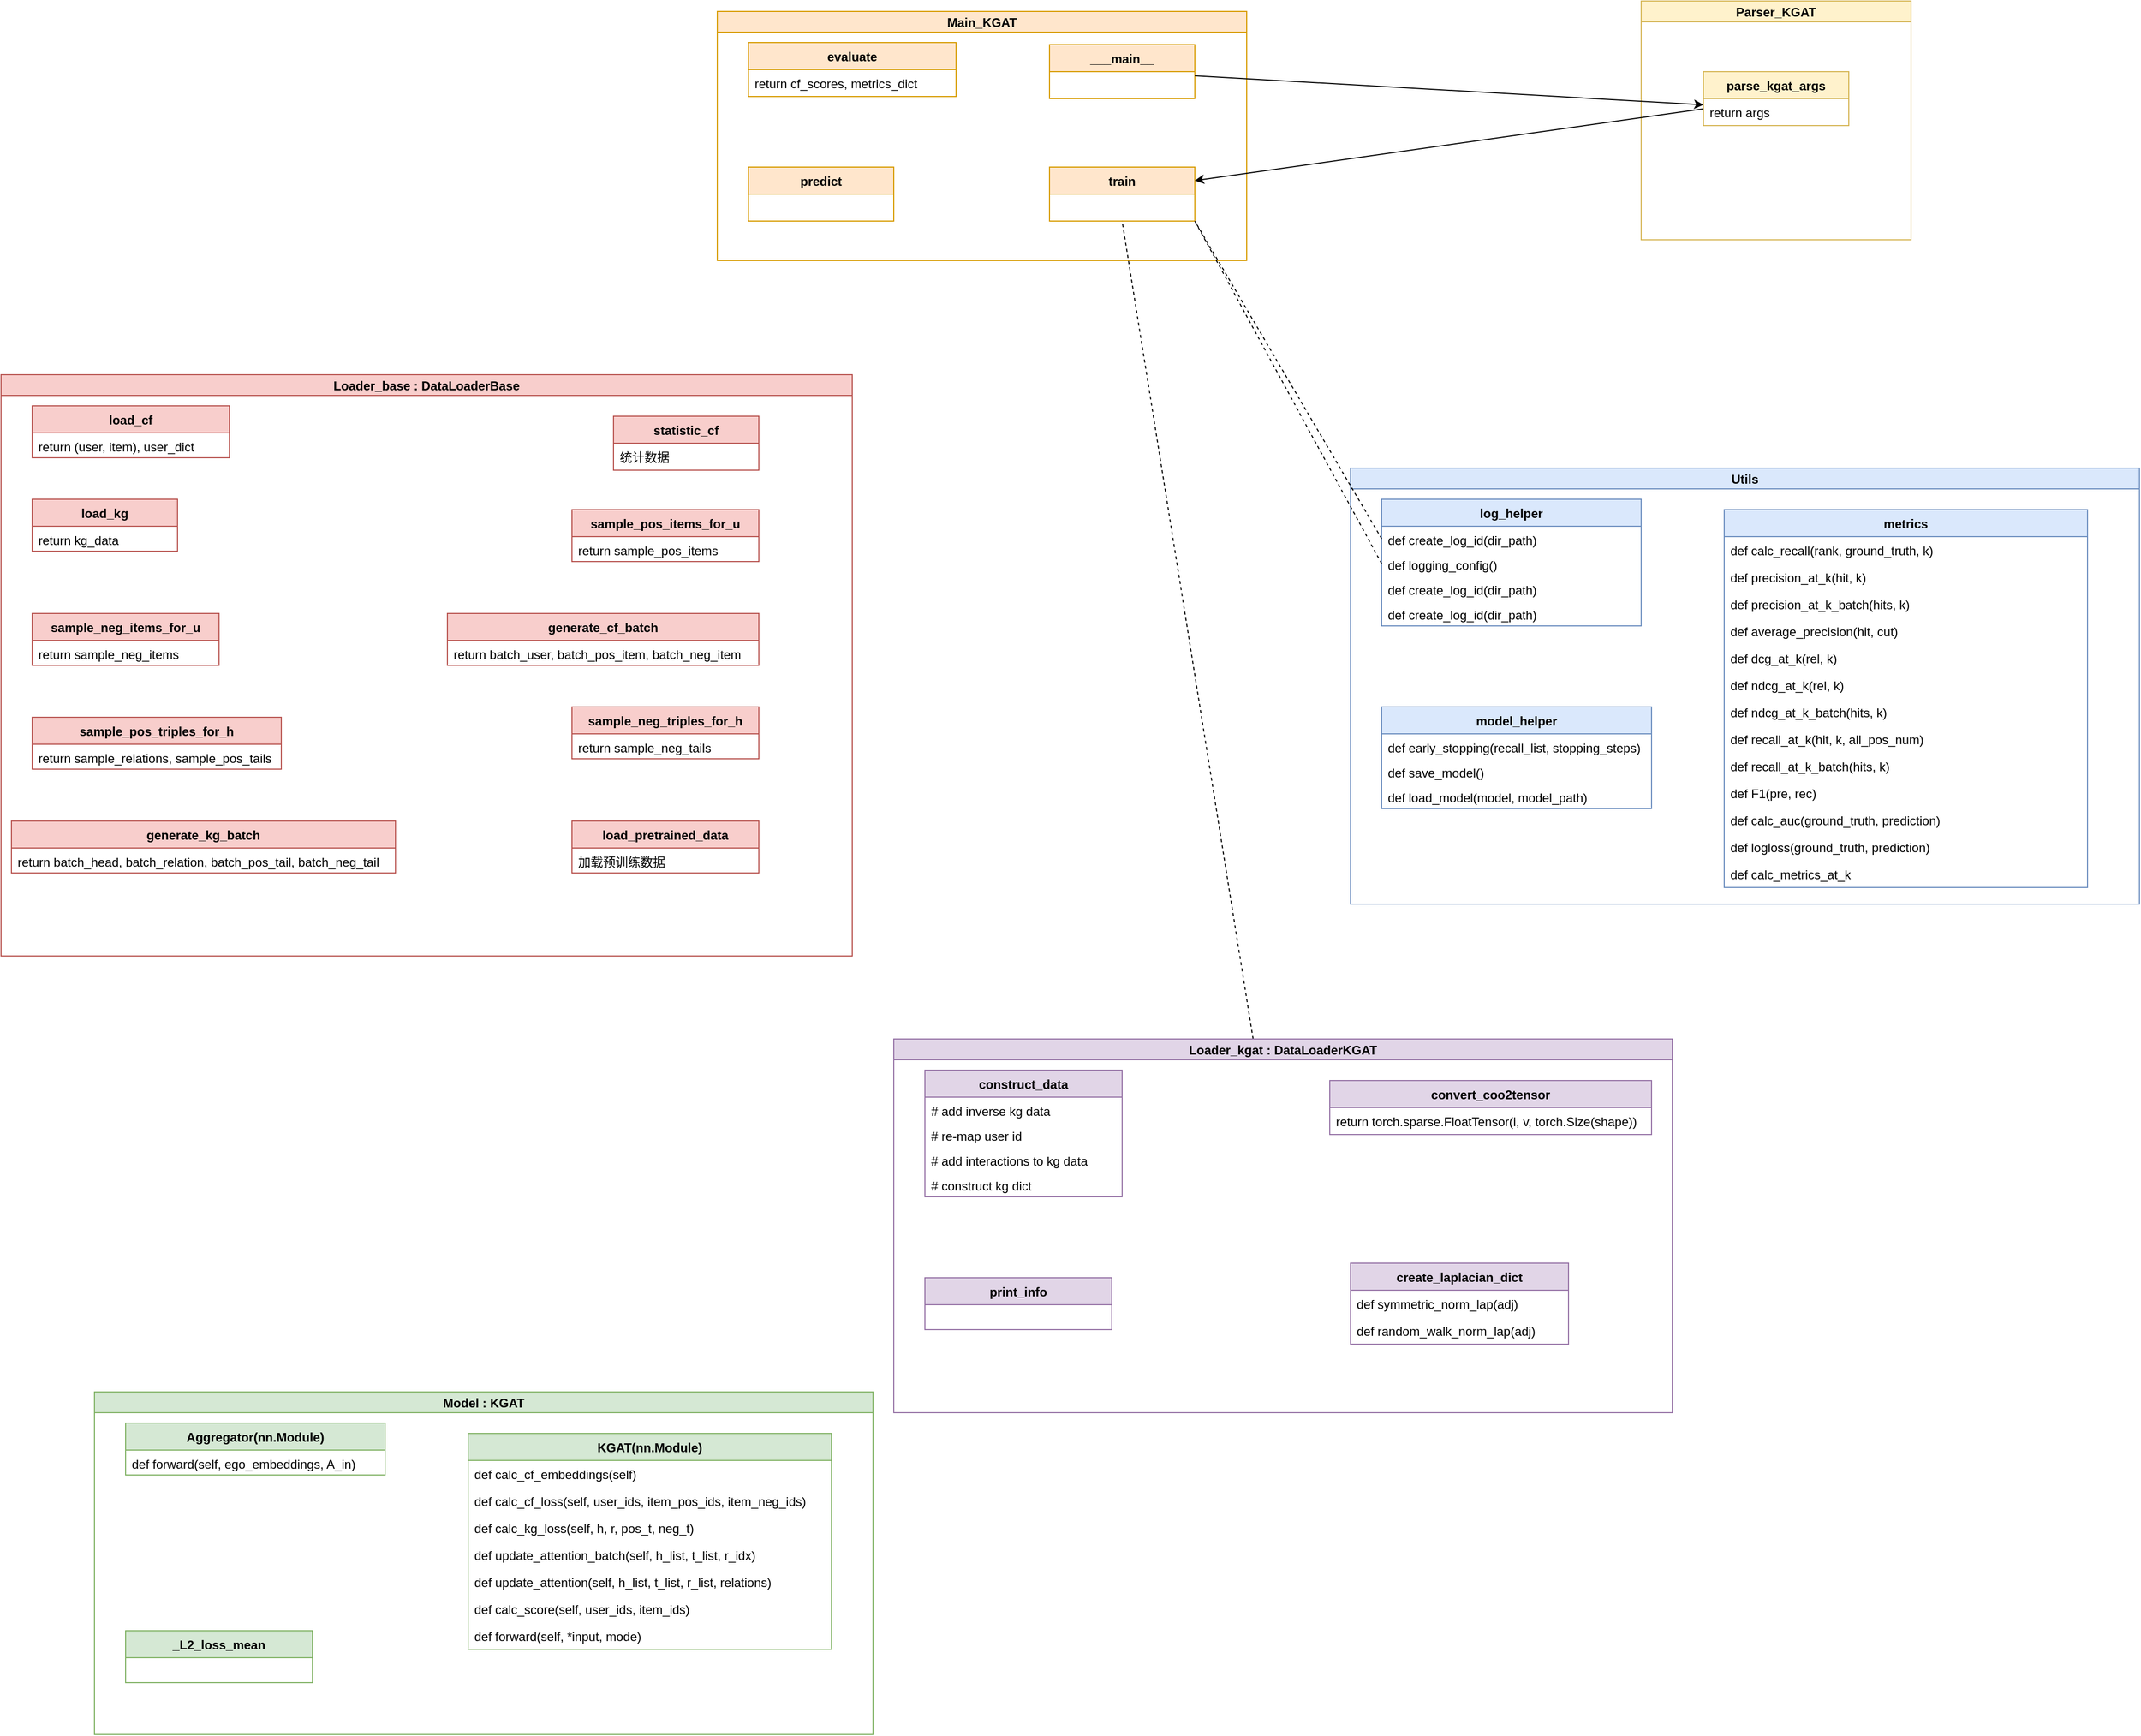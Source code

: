 <mxfile version="20.5.1" type="github">
  <diagram id="HvYnHT6d6fSKdx_S830e" name="第 1 页">
    <mxGraphModel dx="2221" dy="772" grid="1" gridSize="10" guides="1" tooltips="1" connect="1" arrows="1" fold="1" page="1" pageScale="1" pageWidth="827" pageHeight="1169" math="0" shadow="0">
      <root>
        <mxCell id="0" />
        <mxCell id="1" parent="0" />
        <mxCell id="Orb3IOBe8kNsTbs5YjRL-1" value="Main_KGAT" style="swimlane;startSize=20;horizontal=1;containerType=tree;fillColor=#ffe6cc;strokeColor=#d79b00;" vertex="1" parent="1">
          <mxGeometry x="290" y="130" width="510" height="240" as="geometry" />
        </mxCell>
        <mxCell id="Orb3IOBe8kNsTbs5YjRL-5" value="evaluate" style="swimlane;fontStyle=1;childLayout=stackLayout;horizontal=1;startSize=26;fillColor=#ffe6cc;horizontalStack=0;resizeParent=1;resizeParentMax=0;resizeLast=0;collapsible=1;marginBottom=0;strokeColor=#d79b00;" vertex="1" parent="Orb3IOBe8kNsTbs5YjRL-1">
          <mxGeometry x="30" y="30" width="200" height="52" as="geometry" />
        </mxCell>
        <mxCell id="Orb3IOBe8kNsTbs5YjRL-123" value="return cf_scores, metrics_dict" style="text;strokeColor=none;fillColor=none;align=left;verticalAlign=top;spacingLeft=4;spacingRight=4;overflow=hidden;rotatable=0;points=[[0,0.5],[1,0.5]];portConstraint=eastwest;" vertex="1" parent="Orb3IOBe8kNsTbs5YjRL-5">
          <mxGeometry y="26" width="200" height="26" as="geometry" />
        </mxCell>
        <mxCell id="Orb3IOBe8kNsTbs5YjRL-9" value="train" style="swimlane;fontStyle=1;childLayout=stackLayout;horizontal=1;startSize=26;fillColor=#ffe6cc;horizontalStack=0;resizeParent=1;resizeParentMax=0;resizeLast=0;collapsible=1;marginBottom=0;strokeColor=#d79b00;" vertex="1" parent="Orb3IOBe8kNsTbs5YjRL-1">
          <mxGeometry x="320" y="150" width="140" height="52" as="geometry" />
        </mxCell>
        <mxCell id="Orb3IOBe8kNsTbs5YjRL-13" value="predict" style="swimlane;fontStyle=1;childLayout=stackLayout;horizontal=1;startSize=26;fillColor=#ffe6cc;horizontalStack=0;resizeParent=1;resizeParentMax=0;resizeLast=0;collapsible=1;marginBottom=0;strokeColor=#d79b00;" vertex="1" parent="Orb3IOBe8kNsTbs5YjRL-1">
          <mxGeometry x="30" y="150" width="140" height="52" as="geometry" />
        </mxCell>
        <mxCell id="Orb3IOBe8kNsTbs5YjRL-17" value="___main__" style="swimlane;fontStyle=1;childLayout=stackLayout;horizontal=1;startSize=26;fillColor=#ffe6cc;horizontalStack=0;resizeParent=1;resizeParentMax=0;resizeLast=0;collapsible=1;marginBottom=0;strokeColor=#d79b00;" vertex="1" parent="Orb3IOBe8kNsTbs5YjRL-1">
          <mxGeometry x="320" y="32" width="140" height="52" as="geometry" />
        </mxCell>
        <mxCell id="Orb3IOBe8kNsTbs5YjRL-18" value="Parser_KGAT" style="swimlane;startSize=20;horizontal=1;containerType=tree;fillColor=#fff2cc;strokeColor=#d6b656;" vertex="1" parent="1">
          <mxGeometry x="1180" y="120" width="260" height="230" as="geometry" />
        </mxCell>
        <mxCell id="Orb3IOBe8kNsTbs5YjRL-19" value="parse_kgat_args" style="swimlane;fontStyle=1;childLayout=stackLayout;horizontal=1;startSize=26;fillColor=#fff2cc;horizontalStack=0;resizeParent=1;resizeParentMax=0;resizeLast=0;collapsible=1;marginBottom=0;strokeColor=#d6b656;" vertex="1" parent="Orb3IOBe8kNsTbs5YjRL-18">
          <mxGeometry x="60" y="68" width="140" height="52" as="geometry" />
        </mxCell>
        <mxCell id="Orb3IOBe8kNsTbs5YjRL-96" value="return args" style="text;strokeColor=none;fillColor=none;align=left;verticalAlign=top;spacingLeft=4;spacingRight=4;overflow=hidden;rotatable=0;points=[[0,0.5],[1,0.5]];portConstraint=eastwest;" vertex="1" parent="Orb3IOBe8kNsTbs5YjRL-19">
          <mxGeometry y="26" width="140" height="26" as="geometry" />
        </mxCell>
        <mxCell id="Orb3IOBe8kNsTbs5YjRL-23" value="Loader_base : DataLoaderBase" style="swimlane;startSize=20;horizontal=1;containerType=tree;fillColor=#f8cecc;strokeColor=#b85450;" vertex="1" parent="1">
          <mxGeometry x="-400" y="480" width="820" height="560" as="geometry" />
        </mxCell>
        <mxCell id="Orb3IOBe8kNsTbs5YjRL-24" value="load_cf" style="swimlane;fontStyle=1;childLayout=stackLayout;horizontal=1;startSize=26;fillColor=#f8cecc;horizontalStack=0;resizeParent=1;resizeParentMax=0;resizeLast=0;collapsible=1;marginBottom=0;strokeColor=#b85450;" vertex="1" parent="Orb3IOBe8kNsTbs5YjRL-23">
          <mxGeometry x="30" y="30" width="190" height="50" as="geometry" />
        </mxCell>
        <mxCell id="Orb3IOBe8kNsTbs5YjRL-42" value="return (user, item), user_dict" style="text;strokeColor=none;fillColor=none;align=left;verticalAlign=top;spacingLeft=4;spacingRight=4;overflow=hidden;rotatable=0;points=[[0,0.5],[1,0.5]];portConstraint=eastwest;" vertex="1" parent="Orb3IOBe8kNsTbs5YjRL-24">
          <mxGeometry y="26" width="190" height="24" as="geometry" />
        </mxCell>
        <mxCell id="Orb3IOBe8kNsTbs5YjRL-26" value="load_kg" style="swimlane;fontStyle=1;childLayout=stackLayout;horizontal=1;startSize=26;fillColor=#f8cecc;horizontalStack=0;resizeParent=1;resizeParentMax=0;resizeLast=0;collapsible=1;marginBottom=0;strokeColor=#b85450;" vertex="1" parent="Orb3IOBe8kNsTbs5YjRL-23">
          <mxGeometry x="30" y="120" width="140" height="50" as="geometry" />
        </mxCell>
        <mxCell id="Orb3IOBe8kNsTbs5YjRL-44" value="return kg_data" style="text;strokeColor=none;fillColor=none;align=left;verticalAlign=top;spacingLeft=4;spacingRight=4;overflow=hidden;rotatable=0;points=[[0,0.5],[1,0.5]];portConstraint=eastwest;" vertex="1" parent="Orb3IOBe8kNsTbs5YjRL-26">
          <mxGeometry y="26" width="140" height="24" as="geometry" />
        </mxCell>
        <mxCell id="Orb3IOBe8kNsTbs5YjRL-28" value="sample_neg_items_for_u" style="swimlane;fontStyle=1;childLayout=stackLayout;horizontal=1;startSize=26;fillColor=#f8cecc;horizontalStack=0;resizeParent=1;resizeParentMax=0;resizeLast=0;collapsible=1;marginBottom=0;strokeColor=#b85450;" vertex="1" parent="Orb3IOBe8kNsTbs5YjRL-23">
          <mxGeometry x="30" y="230" width="180" height="50" as="geometry" />
        </mxCell>
        <mxCell id="Orb3IOBe8kNsTbs5YjRL-46" value="return sample_neg_items" style="text;strokeColor=none;fillColor=none;align=left;verticalAlign=top;spacingLeft=4;spacingRight=4;overflow=hidden;rotatable=0;points=[[0,0.5],[1,0.5]];portConstraint=eastwest;" vertex="1" parent="Orb3IOBe8kNsTbs5YjRL-28">
          <mxGeometry y="26" width="180" height="24" as="geometry" />
        </mxCell>
        <mxCell id="Orb3IOBe8kNsTbs5YjRL-29" value="generate_cf_batch" style="swimlane;fontStyle=1;childLayout=stackLayout;horizontal=1;startSize=26;fillColor=#f8cecc;horizontalStack=0;resizeParent=1;resizeParentMax=0;resizeLast=0;collapsible=1;marginBottom=0;strokeColor=#b85450;" vertex="1" parent="Orb3IOBe8kNsTbs5YjRL-23">
          <mxGeometry x="430" y="230" width="300" height="50" as="geometry" />
        </mxCell>
        <mxCell id="Orb3IOBe8kNsTbs5YjRL-47" value="return batch_user, batch_pos_item, batch_neg_item" style="text;strokeColor=none;fillColor=none;align=left;verticalAlign=top;spacingLeft=4;spacingRight=4;overflow=hidden;rotatable=0;points=[[0,0.5],[1,0.5]];portConstraint=eastwest;" vertex="1" parent="Orb3IOBe8kNsTbs5YjRL-29">
          <mxGeometry y="26" width="300" height="24" as="geometry" />
        </mxCell>
        <mxCell id="Orb3IOBe8kNsTbs5YjRL-30" value="sample_pos_triples_for_h" style="swimlane;fontStyle=1;childLayout=stackLayout;horizontal=1;startSize=26;fillColor=#f8cecc;horizontalStack=0;resizeParent=1;resizeParentMax=0;resizeLast=0;collapsible=1;marginBottom=0;strokeColor=#b85450;" vertex="1" parent="Orb3IOBe8kNsTbs5YjRL-23">
          <mxGeometry x="30" y="330" width="240" height="50" as="geometry" />
        </mxCell>
        <mxCell id="Orb3IOBe8kNsTbs5YjRL-48" value="return sample_relations, sample_pos_tails" style="text;strokeColor=none;fillColor=none;align=left;verticalAlign=top;spacingLeft=4;spacingRight=4;overflow=hidden;rotatable=0;points=[[0,0.5],[1,0.5]];portConstraint=eastwest;" vertex="1" parent="Orb3IOBe8kNsTbs5YjRL-30">
          <mxGeometry y="26" width="240" height="24" as="geometry" />
        </mxCell>
        <mxCell id="Orb3IOBe8kNsTbs5YjRL-31" value="sample_neg_triples_for_h" style="swimlane;fontStyle=1;childLayout=stackLayout;horizontal=1;startSize=26;fillColor=#f8cecc;horizontalStack=0;resizeParent=1;resizeParentMax=0;resizeLast=0;collapsible=1;marginBottom=0;strokeColor=#b85450;" vertex="1" parent="Orb3IOBe8kNsTbs5YjRL-23">
          <mxGeometry x="550" y="320" width="180" height="50" as="geometry" />
        </mxCell>
        <mxCell id="Orb3IOBe8kNsTbs5YjRL-49" value="return sample_neg_tails" style="text;strokeColor=none;fillColor=none;align=left;verticalAlign=top;spacingLeft=4;spacingRight=4;overflow=hidden;rotatable=0;points=[[0,0.5],[1,0.5]];portConstraint=eastwest;" vertex="1" parent="Orb3IOBe8kNsTbs5YjRL-31">
          <mxGeometry y="26" width="180" height="24" as="geometry" />
        </mxCell>
        <mxCell id="Orb3IOBe8kNsTbs5YjRL-32" value="generate_kg_batch" style="swimlane;fontStyle=1;childLayout=stackLayout;horizontal=1;startSize=26;fillColor=#f8cecc;horizontalStack=0;resizeParent=1;resizeParentMax=0;resizeLast=0;collapsible=1;marginBottom=0;strokeColor=#b85450;" vertex="1" parent="Orb3IOBe8kNsTbs5YjRL-23">
          <mxGeometry x="10" y="430" width="370" height="50" as="geometry" />
        </mxCell>
        <mxCell id="Orb3IOBe8kNsTbs5YjRL-50" value="return batch_head, batch_relation, batch_pos_tail, batch_neg_tail" style="text;strokeColor=none;fillColor=none;align=left;verticalAlign=top;spacingLeft=4;spacingRight=4;overflow=hidden;rotatable=0;points=[[0,0.5],[1,0.5]];portConstraint=eastwest;" vertex="1" parent="Orb3IOBe8kNsTbs5YjRL-32">
          <mxGeometry y="26" width="370" height="24" as="geometry" />
        </mxCell>
        <mxCell id="Orb3IOBe8kNsTbs5YjRL-33" value="load_pretrained_data" style="swimlane;fontStyle=1;childLayout=stackLayout;horizontal=1;startSize=26;fillColor=#f8cecc;horizontalStack=0;resizeParent=1;resizeParentMax=0;resizeLast=0;collapsible=1;marginBottom=0;strokeColor=#b85450;" vertex="1" parent="Orb3IOBe8kNsTbs5YjRL-23">
          <mxGeometry x="550" y="430" width="180" height="50" as="geometry" />
        </mxCell>
        <mxCell id="Orb3IOBe8kNsTbs5YjRL-51" value="加载预训练数据" style="text;strokeColor=none;fillColor=none;align=left;verticalAlign=top;spacingLeft=4;spacingRight=4;overflow=hidden;rotatable=0;points=[[0,0.5],[1,0.5]];portConstraint=eastwest;" vertex="1" parent="Orb3IOBe8kNsTbs5YjRL-33">
          <mxGeometry y="26" width="180" height="24" as="geometry" />
        </mxCell>
        <mxCell id="Orb3IOBe8kNsTbs5YjRL-25" value="statistic_cf" style="swimlane;fontStyle=1;childLayout=stackLayout;horizontal=1;startSize=26;fillColor=#f8cecc;horizontalStack=0;resizeParent=1;resizeParentMax=0;resizeLast=0;collapsible=1;marginBottom=0;strokeColor=#b85450;" vertex="1" parent="Orb3IOBe8kNsTbs5YjRL-23">
          <mxGeometry x="590" y="40" width="140" height="52" as="geometry" />
        </mxCell>
        <mxCell id="Orb3IOBe8kNsTbs5YjRL-39" value="统计数据" style="text;strokeColor=none;fillColor=none;align=left;verticalAlign=top;spacingLeft=4;spacingRight=4;overflow=hidden;rotatable=0;points=[[0,0.5],[1,0.5]];portConstraint=eastwest;" vertex="1" parent="Orb3IOBe8kNsTbs5YjRL-25">
          <mxGeometry y="26" width="140" height="26" as="geometry" />
        </mxCell>
        <mxCell id="Orb3IOBe8kNsTbs5YjRL-27" value="sample_pos_items_for_u" style="swimlane;fontStyle=1;childLayout=stackLayout;horizontal=1;startSize=26;fillColor=#f8cecc;horizontalStack=0;resizeParent=1;resizeParentMax=0;resizeLast=0;collapsible=1;marginBottom=0;strokeColor=#b85450;" vertex="1" parent="Orb3IOBe8kNsTbs5YjRL-23">
          <mxGeometry x="550" y="130" width="180" height="50" as="geometry" />
        </mxCell>
        <mxCell id="Orb3IOBe8kNsTbs5YjRL-45" value="return sample_pos_items" style="text;strokeColor=none;fillColor=none;align=left;verticalAlign=top;spacingLeft=4;spacingRight=4;overflow=hidden;rotatable=0;points=[[0,0.5],[1,0.5]];portConstraint=eastwest;" vertex="1" parent="Orb3IOBe8kNsTbs5YjRL-27">
          <mxGeometry y="26" width="180" height="24" as="geometry" />
        </mxCell>
        <mxCell id="Orb3IOBe8kNsTbs5YjRL-132" style="edgeStyle=none;rounded=0;orthogonalLoop=1;jettySize=auto;html=1;entryX=0.5;entryY=1;entryDx=0;entryDy=0;dashed=1;endArrow=none;endFill=0;" edge="1" parent="1" source="Orb3IOBe8kNsTbs5YjRL-52" target="Orb3IOBe8kNsTbs5YjRL-9">
          <mxGeometry relative="1" as="geometry" />
        </mxCell>
        <mxCell id="Orb3IOBe8kNsTbs5YjRL-52" value="Loader_kgat : DataLoaderKGAT" style="swimlane;startSize=20;horizontal=1;containerType=tree;fillColor=#e1d5e7;strokeColor=#9673a6;" vertex="1" parent="1">
          <mxGeometry x="460" y="1120" width="750" height="360" as="geometry" />
        </mxCell>
        <mxCell id="Orb3IOBe8kNsTbs5YjRL-53" value="construct_data" style="swimlane;fontStyle=1;childLayout=stackLayout;horizontal=1;startSize=26;fillColor=#e1d5e7;horizontalStack=0;resizeParent=1;resizeParentMax=0;resizeLast=0;collapsible=1;marginBottom=0;strokeColor=#9673a6;" vertex="1" parent="Orb3IOBe8kNsTbs5YjRL-52">
          <mxGeometry x="30" y="30" width="190" height="122" as="geometry" />
        </mxCell>
        <mxCell id="Orb3IOBe8kNsTbs5YjRL-54" value="# add inverse kg data" style="text;strokeColor=none;fillColor=none;align=left;verticalAlign=top;spacingLeft=4;spacingRight=4;overflow=hidden;rotatable=0;points=[[0,0.5],[1,0.5]];portConstraint=eastwest;" vertex="1" parent="Orb3IOBe8kNsTbs5YjRL-53">
          <mxGeometry y="26" width="190" height="24" as="geometry" />
        </mxCell>
        <mxCell id="Orb3IOBe8kNsTbs5YjRL-74" value="# re-map user id" style="text;strokeColor=none;fillColor=none;align=left;verticalAlign=top;spacingLeft=4;spacingRight=4;overflow=hidden;rotatable=0;points=[[0,0.5],[1,0.5]];portConstraint=eastwest;" vertex="1" parent="Orb3IOBe8kNsTbs5YjRL-53">
          <mxGeometry y="50" width="190" height="24" as="geometry" />
        </mxCell>
        <mxCell id="Orb3IOBe8kNsTbs5YjRL-75" value="# add interactions to kg data" style="text;strokeColor=none;fillColor=none;align=left;verticalAlign=top;spacingLeft=4;spacingRight=4;overflow=hidden;rotatable=0;points=[[0,0.5],[1,0.5]];portConstraint=eastwest;" vertex="1" parent="Orb3IOBe8kNsTbs5YjRL-53">
          <mxGeometry y="74" width="190" height="24" as="geometry" />
        </mxCell>
        <mxCell id="Orb3IOBe8kNsTbs5YjRL-76" value="# construct kg dict" style="text;strokeColor=none;fillColor=none;align=left;verticalAlign=top;spacingLeft=4;spacingRight=4;overflow=hidden;rotatable=0;points=[[0,0.5],[1,0.5]];portConstraint=eastwest;" vertex="1" parent="Orb3IOBe8kNsTbs5YjRL-53">
          <mxGeometry y="98" width="190" height="24" as="geometry" />
        </mxCell>
        <mxCell id="Orb3IOBe8kNsTbs5YjRL-57" value="print_info" style="swimlane;fontStyle=1;childLayout=stackLayout;horizontal=1;startSize=26;fillColor=#e1d5e7;horizontalStack=0;resizeParent=1;resizeParentMax=0;resizeLast=0;collapsible=1;marginBottom=0;strokeColor=#9673a6;" vertex="1" parent="Orb3IOBe8kNsTbs5YjRL-52">
          <mxGeometry x="30" y="230" width="180" height="50" as="geometry" />
        </mxCell>
        <mxCell id="Orb3IOBe8kNsTbs5YjRL-69" value="convert_coo2tensor" style="swimlane;fontStyle=1;childLayout=stackLayout;horizontal=1;startSize=26;fillColor=#e1d5e7;horizontalStack=0;resizeParent=1;resizeParentMax=0;resizeLast=0;collapsible=1;marginBottom=0;strokeColor=#9673a6;" vertex="1" parent="Orb3IOBe8kNsTbs5YjRL-52">
          <mxGeometry x="420" y="40" width="310" height="52" as="geometry" />
        </mxCell>
        <mxCell id="Orb3IOBe8kNsTbs5YjRL-70" value="return torch.sparse.FloatTensor(i, v, torch.Size(shape))" style="text;strokeColor=none;fillColor=none;align=left;verticalAlign=top;spacingLeft=4;spacingRight=4;overflow=hidden;rotatable=0;points=[[0,0.5],[1,0.5]];portConstraint=eastwest;" vertex="1" parent="Orb3IOBe8kNsTbs5YjRL-69">
          <mxGeometry y="26" width="310" height="26" as="geometry" />
        </mxCell>
        <mxCell id="Orb3IOBe8kNsTbs5YjRL-71" value="create_laplacian_dict" style="swimlane;fontStyle=1;childLayout=stackLayout;horizontal=1;startSize=26;fillColor=#e1d5e7;horizontalStack=0;resizeParent=1;resizeParentMax=0;resizeLast=0;collapsible=1;marginBottom=0;strokeColor=#9673a6;" vertex="1" parent="Orb3IOBe8kNsTbs5YjRL-52">
          <mxGeometry x="440" y="216" width="210" height="78" as="geometry" />
        </mxCell>
        <mxCell id="Orb3IOBe8kNsTbs5YjRL-77" value="def symmetric_norm_lap(adj)" style="text;strokeColor=none;fillColor=none;align=left;verticalAlign=top;spacingLeft=4;spacingRight=4;overflow=hidden;rotatable=0;points=[[0,0.5],[1,0.5]];portConstraint=eastwest;" vertex="1" parent="Orb3IOBe8kNsTbs5YjRL-71">
          <mxGeometry y="26" width="210" height="26" as="geometry" />
        </mxCell>
        <mxCell id="Orb3IOBe8kNsTbs5YjRL-78" value="def random_walk_norm_lap(adj)" style="text;strokeColor=none;fillColor=none;align=left;verticalAlign=top;spacingLeft=4;spacingRight=4;overflow=hidden;rotatable=0;points=[[0,0.5],[1,0.5]];portConstraint=eastwest;" vertex="1" parent="Orb3IOBe8kNsTbs5YjRL-71">
          <mxGeometry y="52" width="210" height="26" as="geometry" />
        </mxCell>
        <mxCell id="Orb3IOBe8kNsTbs5YjRL-79" value="Model : KGAT" style="swimlane;startSize=20;horizontal=1;containerType=tree;fillColor=#d5e8d4;strokeColor=#82b366;" vertex="1" parent="1">
          <mxGeometry x="-310" y="1460" width="750" height="330" as="geometry" />
        </mxCell>
        <mxCell id="Orb3IOBe8kNsTbs5YjRL-80" value="Aggregator(nn.Module)" style="swimlane;fontStyle=1;childLayout=stackLayout;horizontal=1;startSize=26;fillColor=#d5e8d4;horizontalStack=0;resizeParent=1;resizeParentMax=0;resizeLast=0;collapsible=1;marginBottom=0;strokeColor=#82b366;" vertex="1" parent="Orb3IOBe8kNsTbs5YjRL-79">
          <mxGeometry x="30" y="30" width="250" height="50" as="geometry" />
        </mxCell>
        <mxCell id="Orb3IOBe8kNsTbs5YjRL-81" value="def forward(self, ego_embeddings, A_in)" style="text;strokeColor=none;fillColor=none;align=left;verticalAlign=top;spacingLeft=4;spacingRight=4;overflow=hidden;rotatable=0;points=[[0,0.5],[1,0.5]];portConstraint=eastwest;" vertex="1" parent="Orb3IOBe8kNsTbs5YjRL-80">
          <mxGeometry y="26" width="250" height="24" as="geometry" />
        </mxCell>
        <mxCell id="Orb3IOBe8kNsTbs5YjRL-85" value="_L2_loss_mean" style="swimlane;fontStyle=1;childLayout=stackLayout;horizontal=1;startSize=26;fillColor=#d5e8d4;horizontalStack=0;resizeParent=1;resizeParentMax=0;resizeLast=0;collapsible=1;marginBottom=0;strokeColor=#82b366;" vertex="1" parent="Orb3IOBe8kNsTbs5YjRL-79">
          <mxGeometry x="30" y="230" width="180" height="50" as="geometry" />
        </mxCell>
        <mxCell id="Orb3IOBe8kNsTbs5YjRL-88" value="KGAT(nn.Module)" style="swimlane;fontStyle=1;childLayout=stackLayout;horizontal=1;startSize=26;fillColor=#d5e8d4;horizontalStack=0;resizeParent=1;resizeParentMax=0;resizeLast=0;collapsible=1;marginBottom=0;strokeColor=#82b366;" vertex="1" parent="Orb3IOBe8kNsTbs5YjRL-79">
          <mxGeometry x="360" y="40" width="350" height="208" as="geometry" />
        </mxCell>
        <mxCell id="Orb3IOBe8kNsTbs5YjRL-89" value="def calc_cf_embeddings(self)" style="text;strokeColor=none;fillColor=none;align=left;verticalAlign=top;spacingLeft=4;spacingRight=4;overflow=hidden;rotatable=0;points=[[0,0.5],[1,0.5]];portConstraint=eastwest;" vertex="1" parent="Orb3IOBe8kNsTbs5YjRL-88">
          <mxGeometry y="26" width="350" height="26" as="geometry" />
        </mxCell>
        <mxCell id="Orb3IOBe8kNsTbs5YjRL-90" value="def calc_cf_loss(self, user_ids, item_pos_ids, item_neg_ids)" style="text;strokeColor=none;fillColor=none;align=left;verticalAlign=top;spacingLeft=4;spacingRight=4;overflow=hidden;rotatable=0;points=[[0,0.5],[1,0.5]];portConstraint=eastwest;" vertex="1" parent="Orb3IOBe8kNsTbs5YjRL-88">
          <mxGeometry y="52" width="350" height="26" as="geometry" />
        </mxCell>
        <mxCell id="Orb3IOBe8kNsTbs5YjRL-91" value="def calc_kg_loss(self, h, r, pos_t, neg_t)" style="text;strokeColor=none;fillColor=none;align=left;verticalAlign=top;spacingLeft=4;spacingRight=4;overflow=hidden;rotatable=0;points=[[0,0.5],[1,0.5]];portConstraint=eastwest;" vertex="1" parent="Orb3IOBe8kNsTbs5YjRL-88">
          <mxGeometry y="78" width="350" height="26" as="geometry" />
        </mxCell>
        <mxCell id="Orb3IOBe8kNsTbs5YjRL-92" value="def update_attention_batch(self, h_list, t_list, r_idx)" style="text;strokeColor=none;fillColor=none;align=left;verticalAlign=top;spacingLeft=4;spacingRight=4;overflow=hidden;rotatable=0;points=[[0,0.5],[1,0.5]];portConstraint=eastwest;" vertex="1" parent="Orb3IOBe8kNsTbs5YjRL-88">
          <mxGeometry y="104" width="350" height="26" as="geometry" />
        </mxCell>
        <mxCell id="Orb3IOBe8kNsTbs5YjRL-93" value="def update_attention(self, h_list, t_list, r_list, relations)" style="text;strokeColor=none;fillColor=none;align=left;verticalAlign=top;spacingLeft=4;spacingRight=4;overflow=hidden;rotatable=0;points=[[0,0.5],[1,0.5]];portConstraint=eastwest;" vertex="1" parent="Orb3IOBe8kNsTbs5YjRL-88">
          <mxGeometry y="130" width="350" height="26" as="geometry" />
        </mxCell>
        <mxCell id="Orb3IOBe8kNsTbs5YjRL-94" value="def calc_score(self, user_ids, item_ids)" style="text;strokeColor=none;fillColor=none;align=left;verticalAlign=top;spacingLeft=4;spacingRight=4;overflow=hidden;rotatable=0;points=[[0,0.5],[1,0.5]];portConstraint=eastwest;" vertex="1" parent="Orb3IOBe8kNsTbs5YjRL-88">
          <mxGeometry y="156" width="350" height="26" as="geometry" />
        </mxCell>
        <mxCell id="Orb3IOBe8kNsTbs5YjRL-95" value="def forward(self, *input, mode)" style="text;strokeColor=none;fillColor=none;align=left;verticalAlign=top;spacingLeft=4;spacingRight=4;overflow=hidden;rotatable=0;points=[[0,0.5],[1,0.5]];portConstraint=eastwest;" vertex="1" parent="Orb3IOBe8kNsTbs5YjRL-88">
          <mxGeometry y="182" width="350" height="26" as="geometry" />
        </mxCell>
        <mxCell id="Orb3IOBe8kNsTbs5YjRL-97" value="Utils" style="swimlane;startSize=20;horizontal=1;containerType=tree;fillColor=#dae8fc;strokeColor=#6c8ebf;" vertex="1" parent="1">
          <mxGeometry x="900" y="570" width="760" height="420" as="geometry" />
        </mxCell>
        <mxCell id="Orb3IOBe8kNsTbs5YjRL-98" value="log_helper" style="swimlane;fontStyle=1;childLayout=stackLayout;horizontal=1;startSize=26;fillColor=#dae8fc;horizontalStack=0;resizeParent=1;resizeParentMax=0;resizeLast=0;collapsible=1;marginBottom=0;strokeColor=#6c8ebf;" vertex="1" parent="Orb3IOBe8kNsTbs5YjRL-97">
          <mxGeometry x="30" y="30" width="250" height="122" as="geometry" />
        </mxCell>
        <mxCell id="Orb3IOBe8kNsTbs5YjRL-99" value="def create_log_id(dir_path)" style="text;strokeColor=none;fillColor=none;align=left;verticalAlign=top;spacingLeft=4;spacingRight=4;overflow=hidden;rotatable=0;points=[[0,0.5],[1,0.5]];portConstraint=eastwest;" vertex="1" parent="Orb3IOBe8kNsTbs5YjRL-98">
          <mxGeometry y="26" width="250" height="24" as="geometry" />
        </mxCell>
        <mxCell id="Orb3IOBe8kNsTbs5YjRL-109" value="def logging_config()" style="text;strokeColor=none;fillColor=none;align=left;verticalAlign=top;spacingLeft=4;spacingRight=4;overflow=hidden;rotatable=0;points=[[0,0.5],[1,0.5]];portConstraint=eastwest;" vertex="1" parent="Orb3IOBe8kNsTbs5YjRL-98">
          <mxGeometry y="50" width="250" height="24" as="geometry" />
        </mxCell>
        <mxCell id="Orb3IOBe8kNsTbs5YjRL-110" value="def create_log_id(dir_path)" style="text;strokeColor=none;fillColor=none;align=left;verticalAlign=top;spacingLeft=4;spacingRight=4;overflow=hidden;rotatable=0;points=[[0,0.5],[1,0.5]];portConstraint=eastwest;" vertex="1" parent="Orb3IOBe8kNsTbs5YjRL-98">
          <mxGeometry y="74" width="250" height="24" as="geometry" />
        </mxCell>
        <mxCell id="Orb3IOBe8kNsTbs5YjRL-111" value="def create_log_id(dir_path)" style="text;strokeColor=none;fillColor=none;align=left;verticalAlign=top;spacingLeft=4;spacingRight=4;overflow=hidden;rotatable=0;points=[[0,0.5],[1,0.5]];portConstraint=eastwest;" vertex="1" parent="Orb3IOBe8kNsTbs5YjRL-98">
          <mxGeometry y="98" width="250" height="24" as="geometry" />
        </mxCell>
        <mxCell id="Orb3IOBe8kNsTbs5YjRL-100" value="model_helper" style="swimlane;fontStyle=1;childLayout=stackLayout;horizontal=1;startSize=26;fillColor=#dae8fc;horizontalStack=0;resizeParent=1;resizeParentMax=0;resizeLast=0;collapsible=1;marginBottom=0;strokeColor=#6c8ebf;" vertex="1" parent="Orb3IOBe8kNsTbs5YjRL-97">
          <mxGeometry x="30" y="230" width="260" height="98" as="geometry" />
        </mxCell>
        <mxCell id="Orb3IOBe8kNsTbs5YjRL-119" value="def early_stopping(recall_list, stopping_steps)" style="text;strokeColor=none;fillColor=none;align=left;verticalAlign=top;spacingLeft=4;spacingRight=4;overflow=hidden;rotatable=0;points=[[0,0.5],[1,0.5]];portConstraint=eastwest;" vertex="1" parent="Orb3IOBe8kNsTbs5YjRL-100">
          <mxGeometry y="26" width="260" height="24" as="geometry" />
        </mxCell>
        <mxCell id="Orb3IOBe8kNsTbs5YjRL-120" value="def save_model()" style="text;strokeColor=none;fillColor=none;align=left;verticalAlign=top;spacingLeft=4;spacingRight=4;overflow=hidden;rotatable=0;points=[[0,0.5],[1,0.5]];portConstraint=eastwest;" vertex="1" parent="Orb3IOBe8kNsTbs5YjRL-100">
          <mxGeometry y="50" width="260" height="24" as="geometry" />
        </mxCell>
        <mxCell id="Orb3IOBe8kNsTbs5YjRL-121" value="def load_model(model, model_path)" style="text;strokeColor=none;fillColor=none;align=left;verticalAlign=top;spacingLeft=4;spacingRight=4;overflow=hidden;rotatable=0;points=[[0,0.5],[1,0.5]];portConstraint=eastwest;" vertex="1" parent="Orb3IOBe8kNsTbs5YjRL-100">
          <mxGeometry y="74" width="260" height="24" as="geometry" />
        </mxCell>
        <mxCell id="Orb3IOBe8kNsTbs5YjRL-101" value="metrics" style="swimlane;fontStyle=1;childLayout=stackLayout;horizontal=1;startSize=26;fillColor=#dae8fc;horizontalStack=0;resizeParent=1;resizeParentMax=0;resizeLast=0;collapsible=1;marginBottom=0;strokeColor=#6c8ebf;" vertex="1" parent="Orb3IOBe8kNsTbs5YjRL-97">
          <mxGeometry x="360" y="40" width="350" height="364" as="geometry" />
        </mxCell>
        <mxCell id="Orb3IOBe8kNsTbs5YjRL-102" value="def calc_recall(rank, ground_truth, k)" style="text;strokeColor=none;fillColor=none;align=left;verticalAlign=top;spacingLeft=4;spacingRight=4;overflow=hidden;rotatable=0;points=[[0,0.5],[1,0.5]];portConstraint=eastwest;" vertex="1" parent="Orb3IOBe8kNsTbs5YjRL-101">
          <mxGeometry y="26" width="350" height="26" as="geometry" />
        </mxCell>
        <mxCell id="Orb3IOBe8kNsTbs5YjRL-103" value="def precision_at_k(hit, k)" style="text;strokeColor=none;fillColor=none;align=left;verticalAlign=top;spacingLeft=4;spacingRight=4;overflow=hidden;rotatable=0;points=[[0,0.5],[1,0.5]];portConstraint=eastwest;" vertex="1" parent="Orb3IOBe8kNsTbs5YjRL-101">
          <mxGeometry y="52" width="350" height="26" as="geometry" />
        </mxCell>
        <mxCell id="Orb3IOBe8kNsTbs5YjRL-104" value="def precision_at_k_batch(hits, k)" style="text;strokeColor=none;fillColor=none;align=left;verticalAlign=top;spacingLeft=4;spacingRight=4;overflow=hidden;rotatable=0;points=[[0,0.5],[1,0.5]];portConstraint=eastwest;" vertex="1" parent="Orb3IOBe8kNsTbs5YjRL-101">
          <mxGeometry y="78" width="350" height="26" as="geometry" />
        </mxCell>
        <mxCell id="Orb3IOBe8kNsTbs5YjRL-105" value="def average_precision(hit, cut)" style="text;strokeColor=none;fillColor=none;align=left;verticalAlign=top;spacingLeft=4;spacingRight=4;overflow=hidden;rotatable=0;points=[[0,0.5],[1,0.5]];portConstraint=eastwest;" vertex="1" parent="Orb3IOBe8kNsTbs5YjRL-101">
          <mxGeometry y="104" width="350" height="26" as="geometry" />
        </mxCell>
        <mxCell id="Orb3IOBe8kNsTbs5YjRL-106" value="def dcg_at_k(rel, k)" style="text;strokeColor=none;fillColor=none;align=left;verticalAlign=top;spacingLeft=4;spacingRight=4;overflow=hidden;rotatable=0;points=[[0,0.5],[1,0.5]];portConstraint=eastwest;" vertex="1" parent="Orb3IOBe8kNsTbs5YjRL-101">
          <mxGeometry y="130" width="350" height="26" as="geometry" />
        </mxCell>
        <mxCell id="Orb3IOBe8kNsTbs5YjRL-107" value="def ndcg_at_k(rel, k)" style="text;strokeColor=none;fillColor=none;align=left;verticalAlign=top;spacingLeft=4;spacingRight=4;overflow=hidden;rotatable=0;points=[[0,0.5],[1,0.5]];portConstraint=eastwest;" vertex="1" parent="Orb3IOBe8kNsTbs5YjRL-101">
          <mxGeometry y="156" width="350" height="26" as="geometry" />
        </mxCell>
        <mxCell id="Orb3IOBe8kNsTbs5YjRL-108" value="def ndcg_at_k_batch(hits, k)" style="text;strokeColor=none;fillColor=none;align=left;verticalAlign=top;spacingLeft=4;spacingRight=4;overflow=hidden;rotatable=0;points=[[0,0.5],[1,0.5]];portConstraint=eastwest;" vertex="1" parent="Orb3IOBe8kNsTbs5YjRL-101">
          <mxGeometry y="182" width="350" height="26" as="geometry" />
        </mxCell>
        <mxCell id="Orb3IOBe8kNsTbs5YjRL-112" value="def recall_at_k(hit, k, all_pos_num)" style="text;strokeColor=none;fillColor=none;align=left;verticalAlign=top;spacingLeft=4;spacingRight=4;overflow=hidden;rotatable=0;points=[[0,0.5],[1,0.5]];portConstraint=eastwest;" vertex="1" parent="Orb3IOBe8kNsTbs5YjRL-101">
          <mxGeometry y="208" width="350" height="26" as="geometry" />
        </mxCell>
        <mxCell id="Orb3IOBe8kNsTbs5YjRL-113" value="def recall_at_k_batch(hits, k)" style="text;strokeColor=none;fillColor=none;align=left;verticalAlign=top;spacingLeft=4;spacingRight=4;overflow=hidden;rotatable=0;points=[[0,0.5],[1,0.5]];portConstraint=eastwest;" vertex="1" parent="Orb3IOBe8kNsTbs5YjRL-101">
          <mxGeometry y="234" width="350" height="26" as="geometry" />
        </mxCell>
        <mxCell id="Orb3IOBe8kNsTbs5YjRL-114" value="def F1(pre, rec)" style="text;strokeColor=none;fillColor=none;align=left;verticalAlign=top;spacingLeft=4;spacingRight=4;overflow=hidden;rotatable=0;points=[[0,0.5],[1,0.5]];portConstraint=eastwest;" vertex="1" parent="Orb3IOBe8kNsTbs5YjRL-101">
          <mxGeometry y="260" width="350" height="26" as="geometry" />
        </mxCell>
        <mxCell id="Orb3IOBe8kNsTbs5YjRL-115" value="def calc_auc(ground_truth, prediction)" style="text;strokeColor=none;fillColor=none;align=left;verticalAlign=top;spacingLeft=4;spacingRight=4;overflow=hidden;rotatable=0;points=[[0,0.5],[1,0.5]];portConstraint=eastwest;" vertex="1" parent="Orb3IOBe8kNsTbs5YjRL-101">
          <mxGeometry y="286" width="350" height="26" as="geometry" />
        </mxCell>
        <mxCell id="Orb3IOBe8kNsTbs5YjRL-116" value="def logloss(ground_truth, prediction)" style="text;strokeColor=none;fillColor=none;align=left;verticalAlign=top;spacingLeft=4;spacingRight=4;overflow=hidden;rotatable=0;points=[[0,0.5],[1,0.5]];portConstraint=eastwest;" vertex="1" parent="Orb3IOBe8kNsTbs5YjRL-101">
          <mxGeometry y="312" width="350" height="26" as="geometry" />
        </mxCell>
        <mxCell id="Orb3IOBe8kNsTbs5YjRL-117" value="def calc_metrics_at_k" style="text;strokeColor=none;fillColor=none;align=left;verticalAlign=top;spacingLeft=4;spacingRight=4;overflow=hidden;rotatable=0;points=[[0,0.5],[1,0.5]];portConstraint=eastwest;" vertex="1" parent="Orb3IOBe8kNsTbs5YjRL-101">
          <mxGeometry y="338" width="350" height="26" as="geometry" />
        </mxCell>
        <mxCell id="Orb3IOBe8kNsTbs5YjRL-127" style="rounded=0;orthogonalLoop=1;jettySize=auto;html=1;entryX=0;entryY=0.231;entryDx=0;entryDy=0;entryPerimeter=0;" edge="1" parent="1" source="Orb3IOBe8kNsTbs5YjRL-17" target="Orb3IOBe8kNsTbs5YjRL-96">
          <mxGeometry relative="1" as="geometry" />
        </mxCell>
        <mxCell id="Orb3IOBe8kNsTbs5YjRL-128" style="edgeStyle=none;rounded=0;orthogonalLoop=1;jettySize=auto;html=1;entryX=1;entryY=0.25;entryDx=0;entryDy=0;" edge="1" parent="1" source="Orb3IOBe8kNsTbs5YjRL-19" target="Orb3IOBe8kNsTbs5YjRL-9">
          <mxGeometry relative="1" as="geometry" />
        </mxCell>
        <mxCell id="Orb3IOBe8kNsTbs5YjRL-130" style="edgeStyle=none;rounded=0;orthogonalLoop=1;jettySize=auto;html=1;entryX=1;entryY=1;entryDx=0;entryDy=0;dashed=1;exitX=0;exitY=0.5;exitDx=0;exitDy=0;endArrow=none;endFill=0;" edge="1" parent="1" source="Orb3IOBe8kNsTbs5YjRL-99" target="Orb3IOBe8kNsTbs5YjRL-9">
          <mxGeometry relative="1" as="geometry" />
        </mxCell>
        <mxCell id="Orb3IOBe8kNsTbs5YjRL-131" style="edgeStyle=none;rounded=0;orthogonalLoop=1;jettySize=auto;html=1;entryX=1;entryY=1;entryDx=0;entryDy=0;dashed=1;endArrow=none;endFill=0;exitX=0;exitY=0.5;exitDx=0;exitDy=0;" edge="1" parent="1" source="Orb3IOBe8kNsTbs5YjRL-109" target="Orb3IOBe8kNsTbs5YjRL-9">
          <mxGeometry relative="1" as="geometry" />
        </mxCell>
      </root>
    </mxGraphModel>
  </diagram>
</mxfile>
